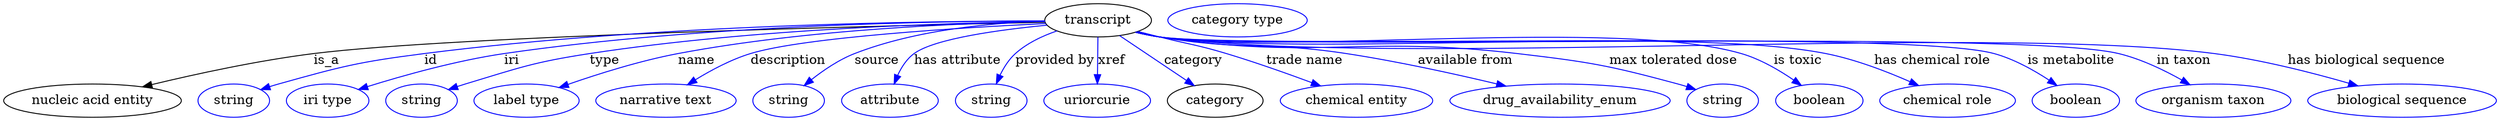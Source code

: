 digraph {
	graph [bb="0,0,2676.9,123"];
	node [label="\N"];
	transcript	[height=0.5,
		label=transcript,
		pos="1175.5,105",
		width=1.5887];
	"nucleic acid entity"	[height=0.5,
		pos="95.542,18",
		width=2.6539];
	transcript -> "nucleic acid entity"	[label=is_a,
		lp="347.54,61.5",
		pos="e,149.46,32.995 1118.5,102.86 954.92,99.397 485.98,88.047 333.54,69 273.89,61.547 206.98,46.919 159.33,35.402"];
	id	[color=blue,
		height=0.5,
		label=string,
		pos="247.54,18",
		width=1.0652];
	transcript -> id	[color=blue,
		label=id,
		lp="459.54,61.5",
		pos="e,276.53,29.966 1118.1,104.31 995.37,104.29 698.71,100.63 452.54,69 381.82,59.914 364.19,55.278 295.54,36 292.43,35.128 289.24,34.158 \
286.04,33.138",
		style=solid];
	iri	[color=blue,
		height=0.5,
		label="iri type",
		pos="348.54,18",
		width=1.2277];
	transcript -> iri	[color=blue,
		label=iri,
		lp="546.54,61.5",
		pos="e,381.71,30.13 1118.1,104.35 1006,104.27 750.56,100.28 538.54,69 487.12,61.414 429.6,45.143 391.45,33.215",
		style=solid];
	type	[color=blue,
		height=0.5,
		label=string,
		pos="449.54,18",
		width=1.0652];
	transcript -> type	[color=blue,
		label=type,
		lp="646.54,61.5",
		pos="e,478.46,30.003 1118.3,103.65 1018.6,102.3 806.95,96.166 630.54,69 569.92,59.665 555.24,53.789 496.54,36 493.78,35.162 490.94,34.255 \
488.09,33.311",
		style=solid];
	name	[color=blue,
		height=0.5,
		label="label type",
		pos="562.54,18",
		width=1.5707];
	transcript -> name	[color=blue,
		label=name,
		lp="745.54,61.5",
		pos="e,597.59,32.211 1118.2,103.56 1032.1,102 864.89,95.456 725.54,69 684.69,61.244 639.6,46.946 607.21,35.62",
		style=solid];
	description	[color=blue,
		height=0.5,
		label="narrative text",
		pos="712.54,18",
		width=2.0943];
	transcript -> description	[color=blue,
		label=description,
		lp="843.04,61.5",
		pos="e,735.4,35.206 1119.4,101.56 1030.1,97.207 860.17,86.846 802.54,69 781.94,62.62 760.77,51.147 744.14,40.799",
		style=solid];
	source	[color=blue,
		height=0.5,
		label=string,
		pos="844.54,18",
		width=1.0652];
	transcript -> source	[color=blue,
		label=source,
		lp="937.54,61.5",
		pos="e,860.7,34.325 1118.3,104.33 1063.8,102.83 980.45,95.72 913.54,69 897.09,62.429 880.93,51.063 868.39,40.827",
		style=solid];
	"has attribute"	[color=blue,
		height=0.5,
		label=attribute,
		pos="952.54,18",
		width=1.4443];
	transcript -> "has attribute"	[color=blue,
		label="has attribute",
		lp="1024.5,61.5",
		pos="e,956.74,35.971 1120.4,99.79 1069.9,94.959 999.64,85.492 977.54,69 969.74,63.181 964.22,54.25 960.38,45.537",
		style=solid];
	"provided by"	[color=blue,
		height=0.5,
		label=string,
		pos="1060.5,18",
		width=1.0652];
	transcript -> "provided by"	[color=blue,
		label="provided by",
		lp="1129,61.5",
		pos="e,1066,36.267 1131.3,93.543 1115.8,88.189 1099.1,80.331 1086.5,69 1079.5,62.627 1074,53.869 1070,45.463",
		style=solid];
	xref	[color=blue,
		height=0.5,
		label=uriorcurie,
		pos="1174.5,18",
		width=1.5887];
	transcript -> xref	[color=blue,
		label=xref,
		lp="1190,61.5",
		pos="e,1174.7,36.175 1175.3,86.799 1175.2,75.163 1175,59.548 1174.9,46.237",
		style=solid];
	category	[height=0.5,
		pos="1301.5,18",
		width=1.4263];
	transcript -> category	[color=blue,
		label=category,
		lp="1278,61.5",
		pos="e,1279,34.205 1198.7,88.41 1218.8,74.786 1248.3,54.894 1270.6,39.894",
		style=solid];
	"trade name"	[color=blue,
		height=0.5,
		label="chemical entity",
		pos="1452.5,18",
		width=2.2748];
	transcript -> "trade name"	[color=blue,
		label="trade name",
		lp="1397.5,61.5",
		pos="e,1414.2,33.949 1218.1,92.982 1225.9,90.981 1234,88.921 1241.5,87 1273.5,78.886 1282,78.594 1313.5,69 1344.2,59.666 1378.1,47.51 \
1404.8,37.522",
		style=solid];
	"available from"	[color=blue,
		height=0.5,
		label=drug_availability_enum,
		pos="1670.5,18",
		width=3.2858];
	transcript -> "available from"	[color=blue,
		label="available from",
		lp="1570,61.5",
		pos="e,1612.8,33.78 1216.5,92.346 1224.7,90.316 1233.4,88.407 1241.5,87 1329.9,71.764 1353.9,82.634 1442.5,69 1496.9,60.639 1557.7,47.088 \
1602.9,36.201",
		style=solid];
	"max tolerated dose"	[color=blue,
		height=0.5,
		label=string,
		pos="1845.5,18",
		width=1.0652];
	transcript -> "max tolerated dose"	[color=blue,
		label="max tolerated dose",
		lp="1793.5,61.5",
		pos="e,1816.8,29.962 1216.1,92.158 1224.5,90.116 1233.2,88.251 1241.5,87 1410.5,61.558 1455.9,89.148 1625.5,69 1702.8,59.821 1722.4,56.384 \
1797.5,36 1800.7,35.143 1803.9,34.179 1807.2,33.157",
		style=solid];
	"is toxic"	[color=blue,
		height=0.5,
		label=boolean,
		pos="1948.5,18",
		width=1.2999];
	transcript -> "is toxic"	[color=blue,
		label="is toxic",
		lp="1926.5,61.5",
		pos="e,1929.4,34.686 1215.7,92.126 1224.2,90.059 1233.1,88.193 1241.5,87 1379.1,67.55 1733.3,108.49 1866.5,69 1886.2,63.177 1905.9,51.423 \
1921,40.775",
		style=solid];
	"has chemical role"	[color=blue,
		height=0.5,
		label="chemical role",
		pos="2086.5,18",
		width=2.022];
	transcript -> "has chemical role"	[color=blue,
		label="has chemical role",
		lp="2071,61.5",
		pos="e,2055.7,34.343 1215.7,92.102 1224.2,90.037 1233.1,88.177 1241.5,87 1399,65.036 1800.7,99.98 1956.5,69 1987.8,62.794 2021.3,49.743 \
2046.4,38.532",
		style=solid];
	"is metabolite"	[color=blue,
		height=0.5,
		label=boolean,
		pos="2224.5,18",
		width=1.2999];
	transcript -> "is metabolite"	[color=blue,
		label="is metabolite",
		lp="2220.5,61.5",
		pos="e,2204.4,34.505 1215.7,92.069 1224.2,90.006 1233.1,88.156 1241.5,87 1340.2,73.49 2041.6,95.642 2137.5,69 2158.5,63.18 2179.7,51.14 \
2195.9,40.334",
		style=solid];
	"in taxon"	[color=blue,
		height=0.5,
		label="organism taxon",
		pos="2372.5,18",
		width=2.3109];
	transcript -> "in taxon"	[color=blue,
		label="in taxon",
		lp="2341.5,61.5",
		pos="e,2347.6,35.267 1215.7,92.052 1224.2,89.99 1233.1,88.145 1241.5,87 1355,71.619 2160.3,96.05 2271.5,69 2295.2,63.238 2319.8,51.239 \
2338.8,40.44",
		style=solid];
	"has biological sequence"	[color=blue,
		height=0.5,
		label="biological sequence",
		pos="2575.5,18",
		width=2.8164];
	transcript -> "has biological sequence"	[color=blue,
		label="has biological sequence",
		lp="2538,61.5",
		pos="e,2528.2,34.026 1215.7,92.042 1224.2,89.981 1233.1,88.138 1241.5,87 1491.1,53.361 2124.9,101.6 2374.5,69 2423.8,62.562 2478.5,48.49 \
2518.4,36.91",
		style=solid];
	"named thing_category"	[color=blue,
		height=0.5,
		label="category type",
		pos="1325.5,105",
		width=2.0762];
}
